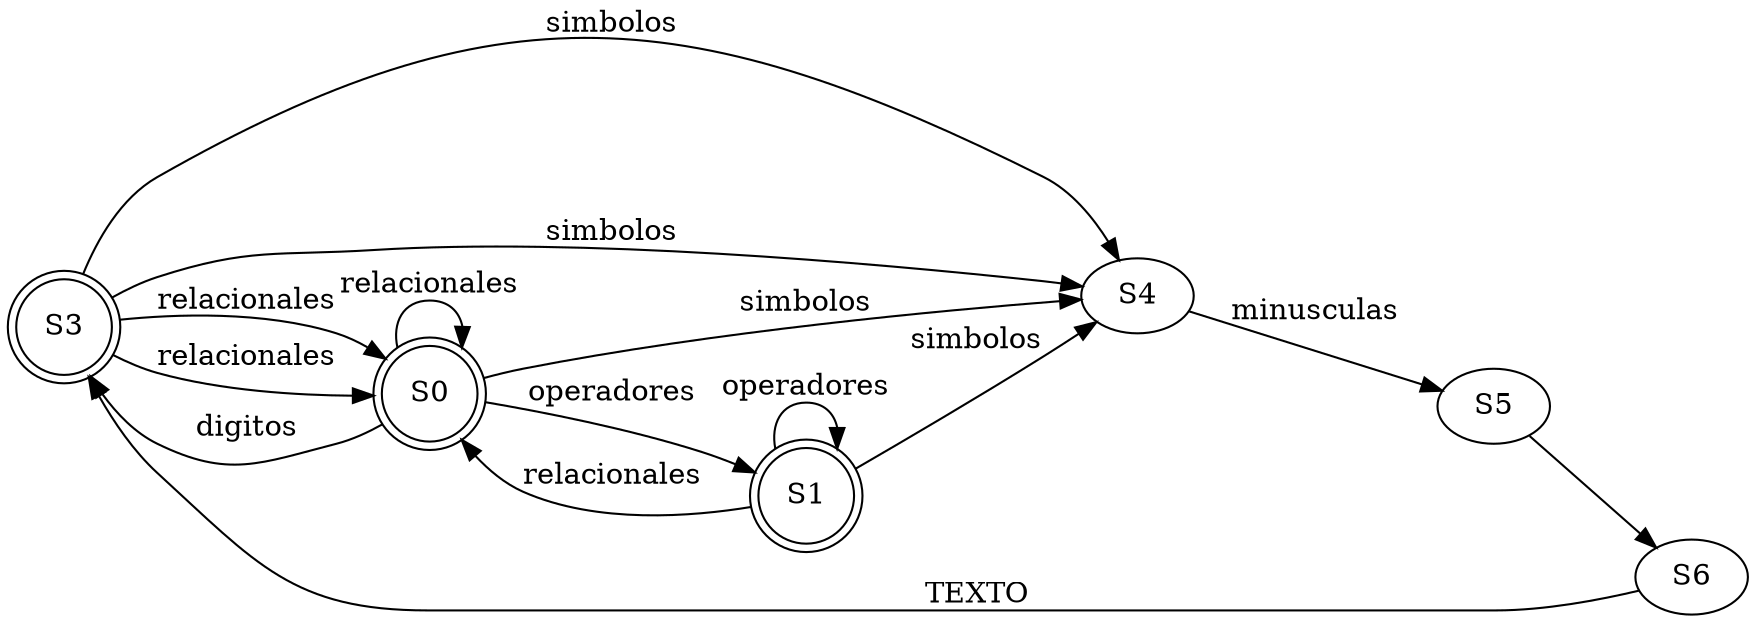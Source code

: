 digraph{
rankdir = LR;
S3 -> S4[label="simbolos"];
S3 -> S0[label="relacionales"];
S3[shape=doublecircle];
S4 -> S5[label="minusculas"];
S0 -> S4[label="simbolos"];
S0 -> S1[label="operadores"];
S0 -> S3[label="digitos"];
S0 -> S0[label="relacionales"];
S0[shape=doublecircle];
S5 -> S6[label=" "];
S1 -> S4[label="simbolos"];
S1 -> S1[label="operadores"];
S1 -> S0[label="relacionales"];
S1[shape=doublecircle];
S3 -> S4[label="simbolos"];
S3 -> S0[label="relacionales"];
S3[shape=doublecircle];
S6 -> S3[label="TEXTO"];
}